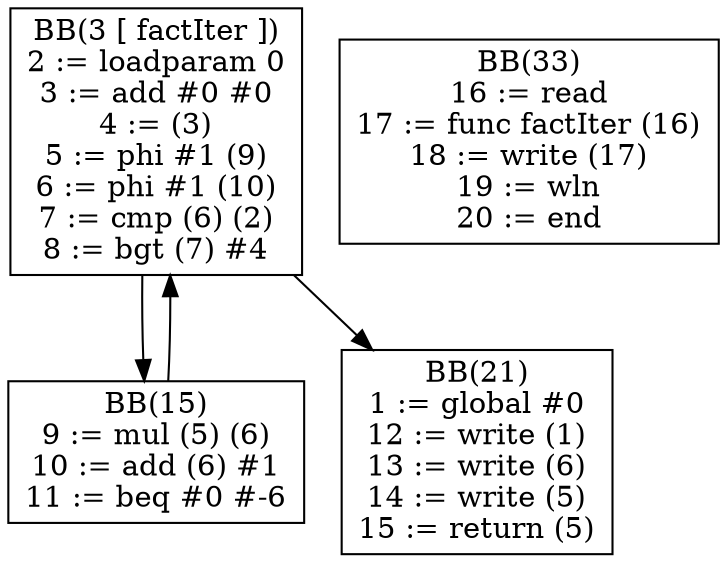 digraph cfg {
BB3[shape = box, label = "BB(3 [ factIter ])\n" + "2 := loadparam 0\n" + "3 := add #0 #0\n" + "4 := (3)\n" + "5 := phi #1 (9)\n" + "6 := phi #1 (10)\n" + "7 := cmp (6) (2)\n" + "8 := bgt (7) #4\n"];
BB15[shape = box, label = "BB(15)\n" + "9 := mul (5) (6)\n" + "10 := add (6) #1\n" + "11 := beq #0 #-6\n"];
BB21[shape = box, label = "BB(21)\n" + "1 := global #0\n" + "12 := write (1)\n" + "13 := write (6)\n" + "14 := write (5)\n" + "15 := return (5)\n"];
BB3 -> BB15;
BB3 -> BB21;
BB15 -> BB3;

BB33[shape = box, label = "BB(33)\n" + "16 := read\n" + "17 := func factIter (16)\n" + "18 := write (17)\n" + "19 := wln\n" + "20 := end\n"];
}
